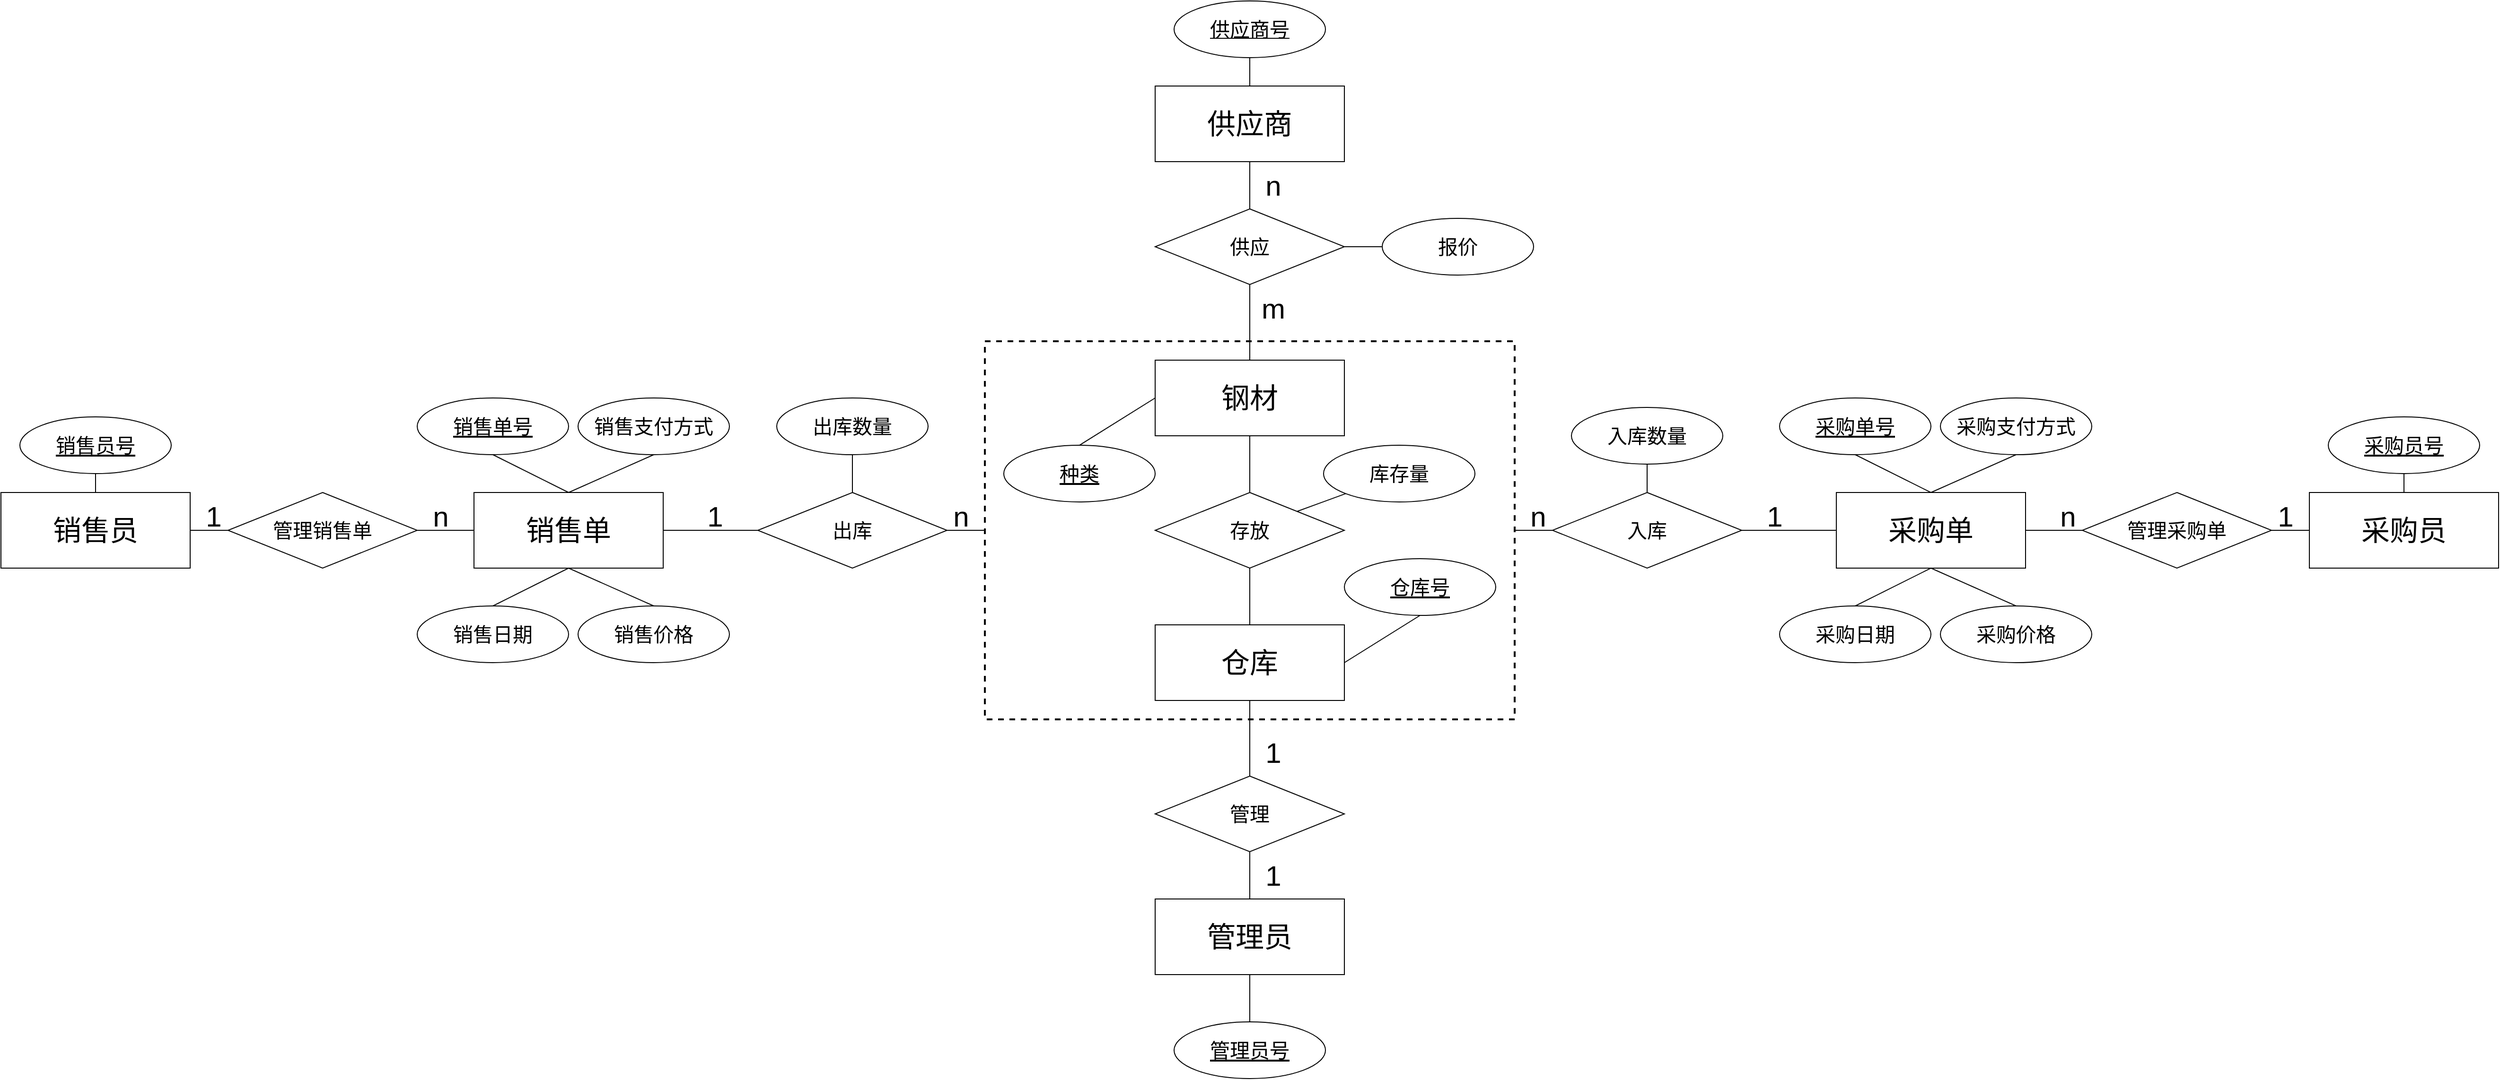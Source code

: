 <mxfile version="20.5.3" type="github">
  <diagram id="R2lEEEUBdFMjLlhIrx00" name="Page-1">
    <mxGraphModel dx="2762" dy="1172" grid="0" gridSize="10" guides="1" tooltips="1" connect="1" arrows="1" fold="1" page="1" pageScale="1" pageWidth="3300" pageHeight="4681" math="0" shadow="0" extFonts="Permanent Marker^https://fonts.googleapis.com/css?family=Permanent+Marker">
      <root>
        <mxCell id="0" />
        <mxCell id="1" parent="0" />
        <mxCell id="QMqkGA5E9AlGB3btgFpS-40" value="" style="rounded=0;whiteSpace=wrap;html=1;fontSize=30;fillColor=none;strokeWidth=2;dashed=1;" vertex="1" parent="1">
          <mxGeometry x="1240" y="880" width="560" height="400" as="geometry" />
        </mxCell>
        <mxCell id="QMqkGA5E9AlGB3btgFpS-33" style="edgeStyle=orthogonalEdgeStyle;rounded=0;orthogonalLoop=1;jettySize=auto;html=1;exitX=0.5;exitY=0;exitDx=0;exitDy=0;entryX=0.5;entryY=1;entryDx=0;entryDy=0;fontSize=30;endArrow=none;endFill=0;" edge="1" parent="1" source="QMqkGA5E9AlGB3btgFpS-1" target="QMqkGA5E9AlGB3btgFpS-9">
          <mxGeometry relative="1" as="geometry" />
        </mxCell>
        <mxCell id="QMqkGA5E9AlGB3btgFpS-1" value="&lt;span style=&quot;font-size: 30px;&quot;&gt;供应商&lt;/span&gt;" style="rounded=0;whiteSpace=wrap;html=1;" vertex="1" parent="1">
          <mxGeometry x="1420" y="610" width="200" height="80" as="geometry" />
        </mxCell>
        <mxCell id="QMqkGA5E9AlGB3btgFpS-4" value="&lt;font style=&quot;font-size: 21px;&quot;&gt;销售支付方式&lt;/font&gt;" style="ellipse;whiteSpace=wrap;html=1;direction=east;" vertex="1" parent="1">
          <mxGeometry x="810" y="940" width="160" height="60" as="geometry" />
        </mxCell>
        <mxCell id="QMqkGA5E9AlGB3btgFpS-6" value="&lt;font style=&quot;font-size: 21px;&quot;&gt;销售价格&lt;/font&gt;" style="ellipse;whiteSpace=wrap;html=1;direction=east;" vertex="1" parent="1">
          <mxGeometry x="810" y="1160" width="160" height="60" as="geometry" />
        </mxCell>
        <mxCell id="QMqkGA5E9AlGB3btgFpS-7" value="&lt;font style=&quot;font-size: 21px;&quot;&gt;&lt;u&gt;销售单号&lt;/u&gt;&lt;/font&gt;" style="ellipse;whiteSpace=wrap;html=1;direction=east;" vertex="1" parent="1">
          <mxGeometry x="640" y="940" width="160" height="60" as="geometry" />
        </mxCell>
        <mxCell id="QMqkGA5E9AlGB3btgFpS-8" value="&lt;font style=&quot;font-size: 21px;&quot;&gt;销售日期&lt;/font&gt;" style="ellipse;whiteSpace=wrap;html=1;direction=east;" vertex="1" parent="1">
          <mxGeometry x="640" y="1160" width="160" height="60" as="geometry" />
        </mxCell>
        <mxCell id="QMqkGA5E9AlGB3btgFpS-9" value="&lt;font style=&quot;font-size: 21px;&quot;&gt;供应商号&lt;/font&gt;" style="ellipse;whiteSpace=wrap;html=1;fontStyle=4" vertex="1" parent="1">
          <mxGeometry x="1440" y="520" width="160" height="60" as="geometry" />
        </mxCell>
        <mxCell id="QMqkGA5E9AlGB3btgFpS-22" style="edgeStyle=orthogonalEdgeStyle;rounded=0;orthogonalLoop=1;jettySize=auto;html=1;exitX=0.5;exitY=1;exitDx=0;exitDy=0;fontSize=30;endArrow=none;endFill=0;" edge="1" parent="1" source="QMqkGA5E9AlGB3btgFpS-17" target="QMqkGA5E9AlGB3btgFpS-19">
          <mxGeometry relative="1" as="geometry" />
        </mxCell>
        <mxCell id="QMqkGA5E9AlGB3btgFpS-17" value="供应" style="rhombus;whiteSpace=wrap;html=1;fontSize=21;" vertex="1" parent="1">
          <mxGeometry x="1420" y="740" width="200" height="80" as="geometry" />
        </mxCell>
        <mxCell id="QMqkGA5E9AlGB3btgFpS-26" style="edgeStyle=orthogonalEdgeStyle;rounded=0;orthogonalLoop=1;jettySize=auto;html=1;exitX=0.5;exitY=1;exitDx=0;exitDy=0;entryX=0.5;entryY=0;entryDx=0;entryDy=0;fontSize=30;endArrow=none;endFill=0;" edge="1" parent="1" source="QMqkGA5E9AlGB3btgFpS-18" target="QMqkGA5E9AlGB3btgFpS-25">
          <mxGeometry relative="1" as="geometry" />
        </mxCell>
        <mxCell id="QMqkGA5E9AlGB3btgFpS-18" value="存放" style="rhombus;whiteSpace=wrap;html=1;fontSize=21;" vertex="1" parent="1">
          <mxGeometry x="1420" y="1040" width="200" height="80" as="geometry" />
        </mxCell>
        <mxCell id="QMqkGA5E9AlGB3btgFpS-23" style="edgeStyle=orthogonalEdgeStyle;rounded=0;orthogonalLoop=1;jettySize=auto;html=1;exitX=0.5;exitY=1;exitDx=0;exitDy=0;fontSize=30;endArrow=none;endFill=0;" edge="1" parent="1" source="QMqkGA5E9AlGB3btgFpS-19" target="QMqkGA5E9AlGB3btgFpS-18">
          <mxGeometry relative="1" as="geometry" />
        </mxCell>
        <mxCell id="QMqkGA5E9AlGB3btgFpS-19" value="&lt;span style=&quot;font-size: 30px;&quot;&gt;钢材&lt;/span&gt;" style="rounded=0;whiteSpace=wrap;html=1;" vertex="1" parent="1">
          <mxGeometry x="1420" y="900" width="200" height="80" as="geometry" />
        </mxCell>
        <mxCell id="QMqkGA5E9AlGB3btgFpS-21" value="" style="endArrow=none;html=1;rounded=0;fontSize=30;entryX=0.5;entryY=1;entryDx=0;entryDy=0;exitX=0.5;exitY=0;exitDx=0;exitDy=0;" edge="1" parent="1" source="QMqkGA5E9AlGB3btgFpS-17" target="QMqkGA5E9AlGB3btgFpS-1">
          <mxGeometry width="50" height="50" relative="1" as="geometry">
            <mxPoint x="1640" y="900" as="sourcePoint" />
            <mxPoint x="1690" y="850" as="targetPoint" />
          </mxGeometry>
        </mxCell>
        <mxCell id="QMqkGA5E9AlGB3btgFpS-28" style="edgeStyle=orthogonalEdgeStyle;rounded=0;orthogonalLoop=1;jettySize=auto;html=1;exitX=0.5;exitY=1;exitDx=0;exitDy=0;entryX=0.5;entryY=0;entryDx=0;entryDy=0;fontSize=30;endArrow=none;endFill=0;" edge="1" parent="1" source="QMqkGA5E9AlGB3btgFpS-25" target="QMqkGA5E9AlGB3btgFpS-27">
          <mxGeometry relative="1" as="geometry">
            <mxPoint x="1520" y="1280" as="sourcePoint" />
          </mxGeometry>
        </mxCell>
        <mxCell id="QMqkGA5E9AlGB3btgFpS-25" value="&lt;span style=&quot;font-size: 30px;&quot;&gt;仓库&lt;/span&gt;" style="rounded=0;whiteSpace=wrap;html=1;" vertex="1" parent="1">
          <mxGeometry x="1420" y="1180" width="200" height="80" as="geometry" />
        </mxCell>
        <mxCell id="QMqkGA5E9AlGB3btgFpS-30" style="edgeStyle=orthogonalEdgeStyle;rounded=0;orthogonalLoop=1;jettySize=auto;html=1;exitX=0.5;exitY=1;exitDx=0;exitDy=0;entryX=0.5;entryY=0;entryDx=0;entryDy=0;fontSize=30;endArrow=none;endFill=0;" edge="1" parent="1" source="QMqkGA5E9AlGB3btgFpS-27" target="QMqkGA5E9AlGB3btgFpS-29">
          <mxGeometry relative="1" as="geometry" />
        </mxCell>
        <mxCell id="QMqkGA5E9AlGB3btgFpS-27" value="管理" style="rhombus;whiteSpace=wrap;html=1;fontSize=21;" vertex="1" parent="1">
          <mxGeometry x="1420" y="1340" width="200" height="80" as="geometry" />
        </mxCell>
        <mxCell id="QMqkGA5E9AlGB3btgFpS-32" style="edgeStyle=orthogonalEdgeStyle;rounded=0;orthogonalLoop=1;jettySize=auto;html=1;exitX=0.5;exitY=1;exitDx=0;exitDy=0;entryX=0.5;entryY=0;entryDx=0;entryDy=0;fontSize=30;endArrow=none;endFill=0;" edge="1" parent="1" source="QMqkGA5E9AlGB3btgFpS-29" target="QMqkGA5E9AlGB3btgFpS-31">
          <mxGeometry relative="1" as="geometry" />
        </mxCell>
        <mxCell id="QMqkGA5E9AlGB3btgFpS-29" value="&lt;span style=&quot;font-size: 30px;&quot;&gt;管理员&lt;/span&gt;" style="rounded=0;whiteSpace=wrap;html=1;" vertex="1" parent="1">
          <mxGeometry x="1420" y="1470" width="200" height="80" as="geometry" />
        </mxCell>
        <mxCell id="QMqkGA5E9AlGB3btgFpS-31" value="&lt;span style=&quot;font-size: 21px;&quot;&gt;&lt;u&gt;管理员号&lt;/u&gt;&lt;/span&gt;" style="ellipse;whiteSpace=wrap;html=1;" vertex="1" parent="1">
          <mxGeometry x="1440" y="1600" width="160" height="60" as="geometry" />
        </mxCell>
        <mxCell id="QMqkGA5E9AlGB3btgFpS-36" value="&lt;font style=&quot;font-size: 21px;&quot;&gt;&lt;u&gt;种类&lt;/u&gt;&lt;/font&gt;" style="ellipse;whiteSpace=wrap;html=1;" vertex="1" parent="1">
          <mxGeometry x="1260" y="990" width="160" height="60" as="geometry" />
        </mxCell>
        <mxCell id="QMqkGA5E9AlGB3btgFpS-37" value="&lt;font style=&quot;font-size: 21px;&quot;&gt;&lt;u&gt;仓库号&lt;/u&gt;&lt;/font&gt;" style="ellipse;whiteSpace=wrap;html=1;" vertex="1" parent="1">
          <mxGeometry x="1620" y="1110" width="160" height="60" as="geometry" />
        </mxCell>
        <mxCell id="QMqkGA5E9AlGB3btgFpS-41" value="" style="endArrow=none;html=1;rounded=0;fontSize=30;entryX=1;entryY=0.5;entryDx=0;entryDy=0;exitX=0.5;exitY=1;exitDx=0;exitDy=0;" edge="1" parent="1" source="QMqkGA5E9AlGB3btgFpS-37" target="QMqkGA5E9AlGB3btgFpS-25">
          <mxGeometry width="50" height="50" relative="1" as="geometry">
            <mxPoint x="1510" y="1000" as="sourcePoint" />
            <mxPoint x="1560" y="950" as="targetPoint" />
          </mxGeometry>
        </mxCell>
        <mxCell id="QMqkGA5E9AlGB3btgFpS-42" value="" style="endArrow=none;html=1;rounded=0;fontSize=30;entryX=0.5;entryY=0;entryDx=0;entryDy=0;exitX=0;exitY=0.5;exitDx=0;exitDy=0;" edge="1" parent="1" source="QMqkGA5E9AlGB3btgFpS-19" target="QMqkGA5E9AlGB3btgFpS-36">
          <mxGeometry width="50" height="50" relative="1" as="geometry">
            <mxPoint x="1420" y="940" as="sourcePoint" />
            <mxPoint x="1340" y="990" as="targetPoint" />
          </mxGeometry>
        </mxCell>
        <mxCell id="QMqkGA5E9AlGB3btgFpS-50" style="edgeStyle=orthogonalEdgeStyle;rounded=0;orthogonalLoop=1;jettySize=auto;html=1;exitX=1;exitY=0.5;exitDx=0;exitDy=0;entryX=0;entryY=0.5;entryDx=0;entryDy=0;fontSize=30;endArrow=none;endFill=0;" edge="1" parent="1" source="QMqkGA5E9AlGB3btgFpS-43" target="QMqkGA5E9AlGB3btgFpS-40">
          <mxGeometry relative="1" as="geometry" />
        </mxCell>
        <mxCell id="QMqkGA5E9AlGB3btgFpS-58" style="edgeStyle=orthogonalEdgeStyle;rounded=0;orthogonalLoop=1;jettySize=auto;html=1;exitX=0.5;exitY=0;exitDx=0;exitDy=0;entryX=0.5;entryY=1;entryDx=0;entryDy=0;fontSize=30;endArrow=none;endFill=0;" edge="1" parent="1" source="QMqkGA5E9AlGB3btgFpS-43" target="QMqkGA5E9AlGB3btgFpS-57">
          <mxGeometry relative="1" as="geometry" />
        </mxCell>
        <mxCell id="QMqkGA5E9AlGB3btgFpS-43" value="出库" style="rhombus;whiteSpace=wrap;html=1;fontSize=21;direction=east;" vertex="1" parent="1">
          <mxGeometry x="1000" y="1040" width="200" height="80" as="geometry" />
        </mxCell>
        <mxCell id="QMqkGA5E9AlGB3btgFpS-49" style="edgeStyle=orthogonalEdgeStyle;rounded=0;orthogonalLoop=1;jettySize=auto;html=1;exitX=1;exitY=0.5;exitDx=0;exitDy=0;entryX=0;entryY=0.5;entryDx=0;entryDy=0;fontSize=30;endArrow=none;endFill=0;" edge="1" parent="1" source="QMqkGA5E9AlGB3btgFpS-44" target="QMqkGA5E9AlGB3btgFpS-43">
          <mxGeometry relative="1" as="geometry">
            <mxPoint x="970" y="1080" as="targetPoint" />
          </mxGeometry>
        </mxCell>
        <mxCell id="QMqkGA5E9AlGB3btgFpS-44" value="&lt;span style=&quot;font-size: 30px;&quot;&gt;销售单&lt;/span&gt;" style="rounded=0;whiteSpace=wrap;html=1;direction=east;" vertex="1" parent="1">
          <mxGeometry x="700" y="1040" width="200" height="80" as="geometry" />
        </mxCell>
        <mxCell id="QMqkGA5E9AlGB3btgFpS-48" style="edgeStyle=orthogonalEdgeStyle;rounded=0;orthogonalLoop=1;jettySize=auto;html=1;exitX=1;exitY=0.5;exitDx=0;exitDy=0;entryX=0;entryY=0.5;entryDx=0;entryDy=0;fontSize=30;endArrow=none;endFill=0;" edge="1" parent="1">
          <mxGeometry relative="1" as="geometry">
            <mxPoint x="610" y="1080" as="sourcePoint" />
            <mxPoint x="640" y="1080" as="targetPoint" />
          </mxGeometry>
        </mxCell>
        <mxCell id="QMqkGA5E9AlGB3btgFpS-91" style="edgeStyle=orthogonalEdgeStyle;rounded=0;orthogonalLoop=1;jettySize=auto;html=1;exitX=1;exitY=0.5;exitDx=0;exitDy=0;entryX=0;entryY=0.5;entryDx=0;entryDy=0;fontSize=30;endArrow=none;endFill=0;" edge="1" parent="1" source="QMqkGA5E9AlGB3btgFpS-45" target="QMqkGA5E9AlGB3btgFpS-44">
          <mxGeometry relative="1" as="geometry" />
        </mxCell>
        <mxCell id="QMqkGA5E9AlGB3btgFpS-45" value="管理销售单" style="rhombus;whiteSpace=wrap;html=1;fontSize=21;direction=east;" vertex="1" parent="1">
          <mxGeometry x="440" y="1040" width="200" height="80" as="geometry" />
        </mxCell>
        <mxCell id="QMqkGA5E9AlGB3btgFpS-47" style="edgeStyle=orthogonalEdgeStyle;rounded=0;orthogonalLoop=1;jettySize=auto;html=1;exitX=1;exitY=0.5;exitDx=0;exitDy=0;entryX=0;entryY=0.5;entryDx=0;entryDy=0;fontSize=30;endArrow=none;endFill=0;" edge="1" parent="1" source="QMqkGA5E9AlGB3btgFpS-46" target="QMqkGA5E9AlGB3btgFpS-45">
          <mxGeometry relative="1" as="geometry">
            <mxPoint x="390" y="1080" as="targetPoint" />
          </mxGeometry>
        </mxCell>
        <mxCell id="QMqkGA5E9AlGB3btgFpS-46" value="&lt;span style=&quot;font-size: 30px;&quot;&gt;销售员&lt;/span&gt;" style="rounded=0;whiteSpace=wrap;html=1;direction=east;" vertex="1" parent="1">
          <mxGeometry x="200" y="1040" width="200" height="80" as="geometry" />
        </mxCell>
        <mxCell id="QMqkGA5E9AlGB3btgFpS-92" style="edgeStyle=orthogonalEdgeStyle;rounded=0;orthogonalLoop=1;jettySize=auto;html=1;exitX=0.5;exitY=1;exitDx=0;exitDy=0;entryX=0.5;entryY=0;entryDx=0;entryDy=0;fontSize=30;endArrow=none;endFill=0;" edge="1" parent="1" source="QMqkGA5E9AlGB3btgFpS-51" target="QMqkGA5E9AlGB3btgFpS-46">
          <mxGeometry relative="1" as="geometry" />
        </mxCell>
        <mxCell id="QMqkGA5E9AlGB3btgFpS-51" value="&lt;font style=&quot;font-size: 21px;&quot;&gt;&lt;u&gt;销售员号&lt;/u&gt;&lt;/font&gt;" style="ellipse;whiteSpace=wrap;html=1;direction=east;" vertex="1" parent="1">
          <mxGeometry x="220" y="960" width="160" height="60" as="geometry" />
        </mxCell>
        <mxCell id="QMqkGA5E9AlGB3btgFpS-53" value="" style="endArrow=none;html=1;rounded=0;fontSize=30;exitX=0.5;exitY=1;exitDx=0;exitDy=0;entryX=0.5;entryY=0;entryDx=0;entryDy=0;" edge="1" parent="1" source="QMqkGA5E9AlGB3btgFpS-7" target="QMqkGA5E9AlGB3btgFpS-44">
          <mxGeometry width="50" height="50" relative="1" as="geometry">
            <mxPoint x="1210" y="1070" as="sourcePoint" />
            <mxPoint x="1260" y="1020" as="targetPoint" />
          </mxGeometry>
        </mxCell>
        <mxCell id="QMqkGA5E9AlGB3btgFpS-54" value="" style="endArrow=none;html=1;rounded=0;fontSize=30;exitX=0.5;exitY=0;exitDx=0;exitDy=0;entryX=0.5;entryY=1;entryDx=0;entryDy=0;" edge="1" parent="1" source="QMqkGA5E9AlGB3btgFpS-44" target="QMqkGA5E9AlGB3btgFpS-4">
          <mxGeometry width="50" height="50" relative="1" as="geometry">
            <mxPoint x="730" y="1010" as="sourcePoint" />
            <mxPoint x="810" y="1050" as="targetPoint" />
          </mxGeometry>
        </mxCell>
        <mxCell id="QMqkGA5E9AlGB3btgFpS-55" value="" style="endArrow=none;html=1;rounded=0;fontSize=30;exitX=0.5;exitY=0;exitDx=0;exitDy=0;entryX=0.5;entryY=0;entryDx=0;entryDy=0;" edge="1" parent="1" source="QMqkGA5E9AlGB3btgFpS-8">
          <mxGeometry width="50" height="50" relative="1" as="geometry">
            <mxPoint x="710" y="1160" as="sourcePoint" />
            <mxPoint x="800" y="1120" as="targetPoint" />
          </mxGeometry>
        </mxCell>
        <mxCell id="QMqkGA5E9AlGB3btgFpS-56" value="" style="endArrow=none;html=1;rounded=0;fontSize=30;entryX=0.5;entryY=0;entryDx=0;entryDy=0;exitX=0.5;exitY=0;exitDx=0;exitDy=0;" edge="1" parent="1" target="QMqkGA5E9AlGB3btgFpS-6">
          <mxGeometry width="50" height="50" relative="1" as="geometry">
            <mxPoint x="800" y="1120" as="sourcePoint" />
            <mxPoint x="880" y="1160" as="targetPoint" />
          </mxGeometry>
        </mxCell>
        <mxCell id="QMqkGA5E9AlGB3btgFpS-57" value="&lt;font style=&quot;font-size: 21px;&quot;&gt;出库数量&lt;/font&gt;" style="ellipse;whiteSpace=wrap;html=1;direction=east;" vertex="1" parent="1">
          <mxGeometry x="1020" y="940" width="160" height="60" as="geometry" />
        </mxCell>
        <mxCell id="QMqkGA5E9AlGB3btgFpS-63" style="edgeStyle=orthogonalEdgeStyle;rounded=0;orthogonalLoop=1;jettySize=auto;html=1;exitX=0.5;exitY=0;exitDx=0;exitDy=0;entryX=0.5;entryY=1;entryDx=0;entryDy=0;fontSize=30;endArrow=none;endFill=0;" edge="1" parent="1" source="QMqkGA5E9AlGB3btgFpS-64" target="QMqkGA5E9AlGB3btgFpS-76">
          <mxGeometry relative="1" as="geometry" />
        </mxCell>
        <mxCell id="QMqkGA5E9AlGB3btgFpS-87" style="edgeStyle=orthogonalEdgeStyle;rounded=0;orthogonalLoop=1;jettySize=auto;html=1;exitX=0;exitY=0.5;exitDx=0;exitDy=0;entryX=1;entryY=0.5;entryDx=0;entryDy=0;fontSize=30;endArrow=none;endFill=0;" edge="1" parent="1" source="QMqkGA5E9AlGB3btgFpS-64" target="QMqkGA5E9AlGB3btgFpS-40">
          <mxGeometry relative="1" as="geometry" />
        </mxCell>
        <mxCell id="QMqkGA5E9AlGB3btgFpS-88" style="edgeStyle=orthogonalEdgeStyle;rounded=0;orthogonalLoop=1;jettySize=auto;html=1;exitX=1;exitY=0.5;exitDx=0;exitDy=0;entryX=0;entryY=0.5;entryDx=0;entryDy=0;fontSize=30;endArrow=none;endFill=0;" edge="1" parent="1" source="QMqkGA5E9AlGB3btgFpS-64" target="QMqkGA5E9AlGB3btgFpS-82">
          <mxGeometry relative="1" as="geometry" />
        </mxCell>
        <mxCell id="QMqkGA5E9AlGB3btgFpS-64" value="入库" style="rhombus;whiteSpace=wrap;html=1;fontSize=21;direction=east;" vertex="1" parent="1">
          <mxGeometry x="1840" y="1040" width="200" height="80" as="geometry" />
        </mxCell>
        <mxCell id="QMqkGA5E9AlGB3btgFpS-90" style="edgeStyle=orthogonalEdgeStyle;rounded=0;orthogonalLoop=1;jettySize=auto;html=1;exitX=1;exitY=0.5;exitDx=0;exitDy=0;entryX=0;entryY=0.5;entryDx=0;entryDy=0;fontSize=30;endArrow=none;endFill=0;" edge="1" parent="1" source="QMqkGA5E9AlGB3btgFpS-68" target="QMqkGA5E9AlGB3btgFpS-70">
          <mxGeometry relative="1" as="geometry" />
        </mxCell>
        <mxCell id="QMqkGA5E9AlGB3btgFpS-68" value="管理采购单" style="rhombus;whiteSpace=wrap;html=1;fontSize=21;direction=east;" vertex="1" parent="1">
          <mxGeometry x="2400" y="1040" width="200" height="80" as="geometry" />
        </mxCell>
        <mxCell id="QMqkGA5E9AlGB3btgFpS-70" value="&lt;span style=&quot;font-size: 30px;&quot;&gt;采购员&lt;/span&gt;" style="rounded=0;whiteSpace=wrap;html=1;direction=east;" vertex="1" parent="1">
          <mxGeometry x="2640" y="1040" width="200" height="80" as="geometry" />
        </mxCell>
        <mxCell id="QMqkGA5E9AlGB3btgFpS-76" value="&lt;font style=&quot;font-size: 21px;&quot;&gt;入库数量&lt;/font&gt;" style="ellipse;whiteSpace=wrap;html=1;direction=east;" vertex="1" parent="1">
          <mxGeometry x="1860" y="950" width="160" height="60" as="geometry" />
        </mxCell>
        <mxCell id="QMqkGA5E9AlGB3btgFpS-78" value="&lt;font style=&quot;font-size: 21px;&quot;&gt;采购支付方式&lt;/font&gt;" style="ellipse;whiteSpace=wrap;html=1;" vertex="1" parent="1">
          <mxGeometry x="2250" y="940" width="160" height="60" as="geometry" />
        </mxCell>
        <mxCell id="QMqkGA5E9AlGB3btgFpS-79" value="&lt;font style=&quot;font-size: 21px;&quot;&gt;&lt;u&gt;采购单号&lt;/u&gt;&lt;/font&gt;" style="ellipse;whiteSpace=wrap;html=1;" vertex="1" parent="1">
          <mxGeometry x="2080" y="940" width="160" height="60" as="geometry" />
        </mxCell>
        <mxCell id="QMqkGA5E9AlGB3btgFpS-80" value="&lt;font style=&quot;font-size: 21px;&quot;&gt;采购价格&lt;/font&gt;" style="ellipse;whiteSpace=wrap;html=1;" vertex="1" parent="1">
          <mxGeometry x="2250" y="1160" width="160" height="60" as="geometry" />
        </mxCell>
        <mxCell id="QMqkGA5E9AlGB3btgFpS-81" value="&lt;font style=&quot;font-size: 21px;&quot;&gt;采购日期&lt;/font&gt;" style="ellipse;whiteSpace=wrap;html=1;" vertex="1" parent="1">
          <mxGeometry x="2080" y="1160" width="160" height="60" as="geometry" />
        </mxCell>
        <mxCell id="QMqkGA5E9AlGB3btgFpS-89" style="edgeStyle=orthogonalEdgeStyle;rounded=0;orthogonalLoop=1;jettySize=auto;html=1;exitX=1;exitY=0.5;exitDx=0;exitDy=0;entryX=0;entryY=0.5;entryDx=0;entryDy=0;fontSize=30;endArrow=none;endFill=0;" edge="1" parent="1" source="QMqkGA5E9AlGB3btgFpS-82" target="QMqkGA5E9AlGB3btgFpS-68">
          <mxGeometry relative="1" as="geometry" />
        </mxCell>
        <mxCell id="QMqkGA5E9AlGB3btgFpS-82" value="&lt;span style=&quot;font-size: 30px;&quot;&gt;采购单&lt;/span&gt;" style="rounded=0;whiteSpace=wrap;html=1;direction=east;" vertex="1" parent="1">
          <mxGeometry x="2140" y="1040" width="200" height="80" as="geometry" />
        </mxCell>
        <mxCell id="QMqkGA5E9AlGB3btgFpS-83" value="" style="endArrow=none;html=1;rounded=0;fontSize=30;entryX=0.5;entryY=0;entryDx=0;entryDy=0;exitX=0.5;exitY=1;exitDx=0;exitDy=0;" edge="1" parent="1" source="QMqkGA5E9AlGB3btgFpS-79" target="QMqkGA5E9AlGB3btgFpS-82">
          <mxGeometry width="50" height="50" relative="1" as="geometry">
            <mxPoint x="2160" y="1000" as="sourcePoint" />
            <mxPoint x="2700" y="1020" as="targetPoint" />
          </mxGeometry>
        </mxCell>
        <mxCell id="QMqkGA5E9AlGB3btgFpS-84" value="" style="endArrow=none;html=1;rounded=0;fontSize=30;exitX=0.5;exitY=0;exitDx=0;exitDy=0;entryX=0.5;entryY=1;entryDx=0;entryDy=0;" edge="1" parent="1" source="QMqkGA5E9AlGB3btgFpS-82" target="QMqkGA5E9AlGB3btgFpS-78">
          <mxGeometry width="50" height="50" relative="1" as="geometry">
            <mxPoint x="2170" y="1010" as="sourcePoint" />
            <mxPoint x="2330" y="1000" as="targetPoint" />
          </mxGeometry>
        </mxCell>
        <mxCell id="QMqkGA5E9AlGB3btgFpS-85" value="" style="endArrow=none;html=1;rounded=0;fontSize=30;exitX=0.5;exitY=0;exitDx=0;exitDy=0;entryX=0.5;entryY=0;entryDx=0;entryDy=0;" edge="1" parent="1" source="QMqkGA5E9AlGB3btgFpS-81">
          <mxGeometry width="50" height="50" relative="1" as="geometry">
            <mxPoint x="2160" y="1160" as="sourcePoint" />
            <mxPoint x="2240" y="1120" as="targetPoint" />
          </mxGeometry>
        </mxCell>
        <mxCell id="QMqkGA5E9AlGB3btgFpS-86" value="" style="endArrow=none;html=1;rounded=0;fontSize=30;entryX=0.5;entryY=0;entryDx=0;entryDy=0;exitX=0.5;exitY=0;exitDx=0;exitDy=0;" edge="1" parent="1" target="QMqkGA5E9AlGB3btgFpS-80">
          <mxGeometry width="50" height="50" relative="1" as="geometry">
            <mxPoint x="2240" y="1120" as="sourcePoint" />
            <mxPoint x="2330" y="1160" as="targetPoint" />
          </mxGeometry>
        </mxCell>
        <mxCell id="QMqkGA5E9AlGB3btgFpS-94" value="1" style="text;html=1;strokeColor=none;fillColor=none;align=center;verticalAlign=middle;whiteSpace=wrap;rounded=0;dashed=1;strokeWidth=2;fontSize=30;" vertex="1" parent="1">
          <mxGeometry x="410" y="1050" width="30" height="30" as="geometry" />
        </mxCell>
        <mxCell id="QMqkGA5E9AlGB3btgFpS-95" value="1" style="text;html=1;strokeColor=none;fillColor=none;align=center;verticalAlign=middle;whiteSpace=wrap;rounded=0;dashed=1;strokeWidth=2;fontSize=30;" vertex="1" parent="1">
          <mxGeometry x="940" y="1050" width="30" height="30" as="geometry" />
        </mxCell>
        <mxCell id="QMqkGA5E9AlGB3btgFpS-96" value="1" style="text;html=1;strokeColor=none;fillColor=none;align=center;verticalAlign=middle;whiteSpace=wrap;rounded=0;dashed=1;strokeWidth=2;fontSize=30;" vertex="1" parent="1">
          <mxGeometry x="2060" y="1050" width="30" height="30" as="geometry" />
        </mxCell>
        <mxCell id="QMqkGA5E9AlGB3btgFpS-97" value="1" style="text;html=1;strokeColor=none;fillColor=none;align=center;verticalAlign=middle;whiteSpace=wrap;rounded=0;dashed=1;strokeWidth=2;fontSize=30;" vertex="1" parent="1">
          <mxGeometry x="2600" y="1050" width="30" height="30" as="geometry" />
        </mxCell>
        <mxCell id="QMqkGA5E9AlGB3btgFpS-98" value="1" style="text;html=1;strokeColor=none;fillColor=none;align=center;verticalAlign=middle;whiteSpace=wrap;rounded=0;dashed=1;strokeWidth=2;fontSize=30;" vertex="1" parent="1">
          <mxGeometry x="1530" y="1300" width="30" height="30" as="geometry" />
        </mxCell>
        <mxCell id="QMqkGA5E9AlGB3btgFpS-99" value="1" style="text;html=1;strokeColor=none;fillColor=none;align=center;verticalAlign=middle;whiteSpace=wrap;rounded=0;dashed=1;strokeWidth=2;fontSize=30;" vertex="1" parent="1">
          <mxGeometry x="1530" y="1430" width="30" height="30" as="geometry" />
        </mxCell>
        <mxCell id="QMqkGA5E9AlGB3btgFpS-100" value="n" style="text;html=1;strokeColor=none;fillColor=none;align=center;verticalAlign=middle;whiteSpace=wrap;rounded=0;dashed=1;strokeWidth=2;fontSize=30;" vertex="1" parent="1">
          <mxGeometry x="650" y="1050" width="30" height="30" as="geometry" />
        </mxCell>
        <mxCell id="QMqkGA5E9AlGB3btgFpS-101" value="n" style="text;html=1;strokeColor=none;fillColor=none;align=center;verticalAlign=middle;whiteSpace=wrap;rounded=0;dashed=1;strokeWidth=2;fontSize=30;" vertex="1" parent="1">
          <mxGeometry x="1200" y="1050" width="30" height="30" as="geometry" />
        </mxCell>
        <mxCell id="QMqkGA5E9AlGB3btgFpS-102" value="n" style="text;html=1;strokeColor=none;fillColor=none;align=center;verticalAlign=middle;whiteSpace=wrap;rounded=0;dashed=1;strokeWidth=2;fontSize=30;" vertex="1" parent="1">
          <mxGeometry x="1810" y="1050" width="30" height="30" as="geometry" />
        </mxCell>
        <mxCell id="QMqkGA5E9AlGB3btgFpS-103" value="n" style="text;html=1;strokeColor=none;fillColor=none;align=center;verticalAlign=middle;whiteSpace=wrap;rounded=0;dashed=1;strokeWidth=2;fontSize=30;" vertex="1" parent="1">
          <mxGeometry x="2370" y="1050" width="30" height="30" as="geometry" />
        </mxCell>
        <mxCell id="QMqkGA5E9AlGB3btgFpS-104" value="n" style="text;html=1;strokeColor=none;fillColor=none;align=center;verticalAlign=middle;whiteSpace=wrap;rounded=0;dashed=1;strokeWidth=2;fontSize=30;" vertex="1" parent="1">
          <mxGeometry x="1530" y="700" width="30" height="30" as="geometry" />
        </mxCell>
        <mxCell id="QMqkGA5E9AlGB3btgFpS-105" value="m" style="text;html=1;strokeColor=none;fillColor=none;align=center;verticalAlign=middle;whiteSpace=wrap;rounded=0;dashed=1;strokeWidth=2;fontSize=30;" vertex="1" parent="1">
          <mxGeometry x="1530" y="830" width="30" height="30" as="geometry" />
        </mxCell>
        <mxCell id="QMqkGA5E9AlGB3btgFpS-106" style="edgeStyle=orthogonalEdgeStyle;rounded=0;orthogonalLoop=1;jettySize=auto;html=1;exitX=0.5;exitY=1;exitDx=0;exitDy=0;entryX=0.5;entryY=0;entryDx=0;entryDy=0;fontSize=30;endArrow=none;endFill=0;" edge="1" parent="1" source="QMqkGA5E9AlGB3btgFpS-107">
          <mxGeometry relative="1" as="geometry">
            <mxPoint x="2740" y="1040" as="targetPoint" />
          </mxGeometry>
        </mxCell>
        <mxCell id="QMqkGA5E9AlGB3btgFpS-107" value="&lt;font style=&quot;font-size: 21px;&quot;&gt;&lt;u&gt;采购员号&lt;/u&gt;&lt;/font&gt;" style="ellipse;whiteSpace=wrap;html=1;direction=east;" vertex="1" parent="1">
          <mxGeometry x="2660" y="960" width="160" height="60" as="geometry" />
        </mxCell>
        <mxCell id="QMqkGA5E9AlGB3btgFpS-109" style="edgeStyle=orthogonalEdgeStyle;rounded=0;orthogonalLoop=1;jettySize=auto;html=1;entryX=1;entryY=0.5;entryDx=0;entryDy=0;fontSize=30;endArrow=none;endFill=0;" edge="1" parent="1" source="QMqkGA5E9AlGB3btgFpS-108" target="QMqkGA5E9AlGB3btgFpS-17">
          <mxGeometry relative="1" as="geometry" />
        </mxCell>
        <mxCell id="QMqkGA5E9AlGB3btgFpS-108" value="&lt;font style=&quot;font-size: 21px;&quot;&gt;报价&lt;/font&gt;" style="ellipse;whiteSpace=wrap;html=1;" vertex="1" parent="1">
          <mxGeometry x="1660" y="750" width="160" height="60" as="geometry" />
        </mxCell>
        <mxCell id="QMqkGA5E9AlGB3btgFpS-110" value="&lt;span style=&quot;font-size: 21px;&quot;&gt;库存量&lt;/span&gt;" style="ellipse;whiteSpace=wrap;html=1;" vertex="1" parent="1">
          <mxGeometry x="1598" y="990" width="160" height="60" as="geometry" />
        </mxCell>
        <mxCell id="QMqkGA5E9AlGB3btgFpS-112" value="" style="endArrow=none;html=1;rounded=0;fontSize=30;exitX=1;exitY=0;exitDx=0;exitDy=0;entryX=0;entryY=1;entryDx=0;entryDy=0;" edge="1" parent="1" source="QMqkGA5E9AlGB3btgFpS-18" target="QMqkGA5E9AlGB3btgFpS-110">
          <mxGeometry width="50" height="50" relative="1" as="geometry">
            <mxPoint x="1400" y="1119" as="sourcePoint" />
            <mxPoint x="1450" y="1069" as="targetPoint" />
          </mxGeometry>
        </mxCell>
      </root>
    </mxGraphModel>
  </diagram>
</mxfile>
